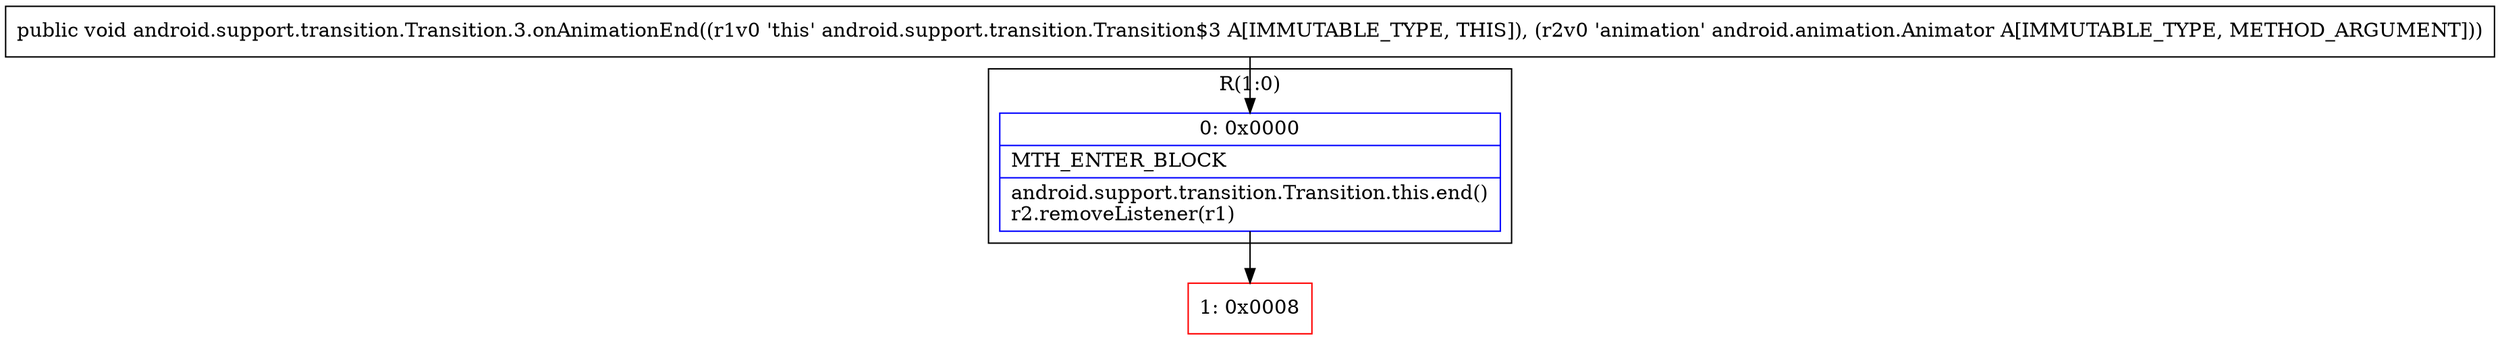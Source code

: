 digraph "CFG forandroid.support.transition.Transition.3.onAnimationEnd(Landroid\/animation\/Animator;)V" {
subgraph cluster_Region_660489743 {
label = "R(1:0)";
node [shape=record,color=blue];
Node_0 [shape=record,label="{0\:\ 0x0000|MTH_ENTER_BLOCK\l|android.support.transition.Transition.this.end()\lr2.removeListener(r1)\l}"];
}
Node_1 [shape=record,color=red,label="{1\:\ 0x0008}"];
MethodNode[shape=record,label="{public void android.support.transition.Transition.3.onAnimationEnd((r1v0 'this' android.support.transition.Transition$3 A[IMMUTABLE_TYPE, THIS]), (r2v0 'animation' android.animation.Animator A[IMMUTABLE_TYPE, METHOD_ARGUMENT])) }"];
MethodNode -> Node_0;
Node_0 -> Node_1;
}

